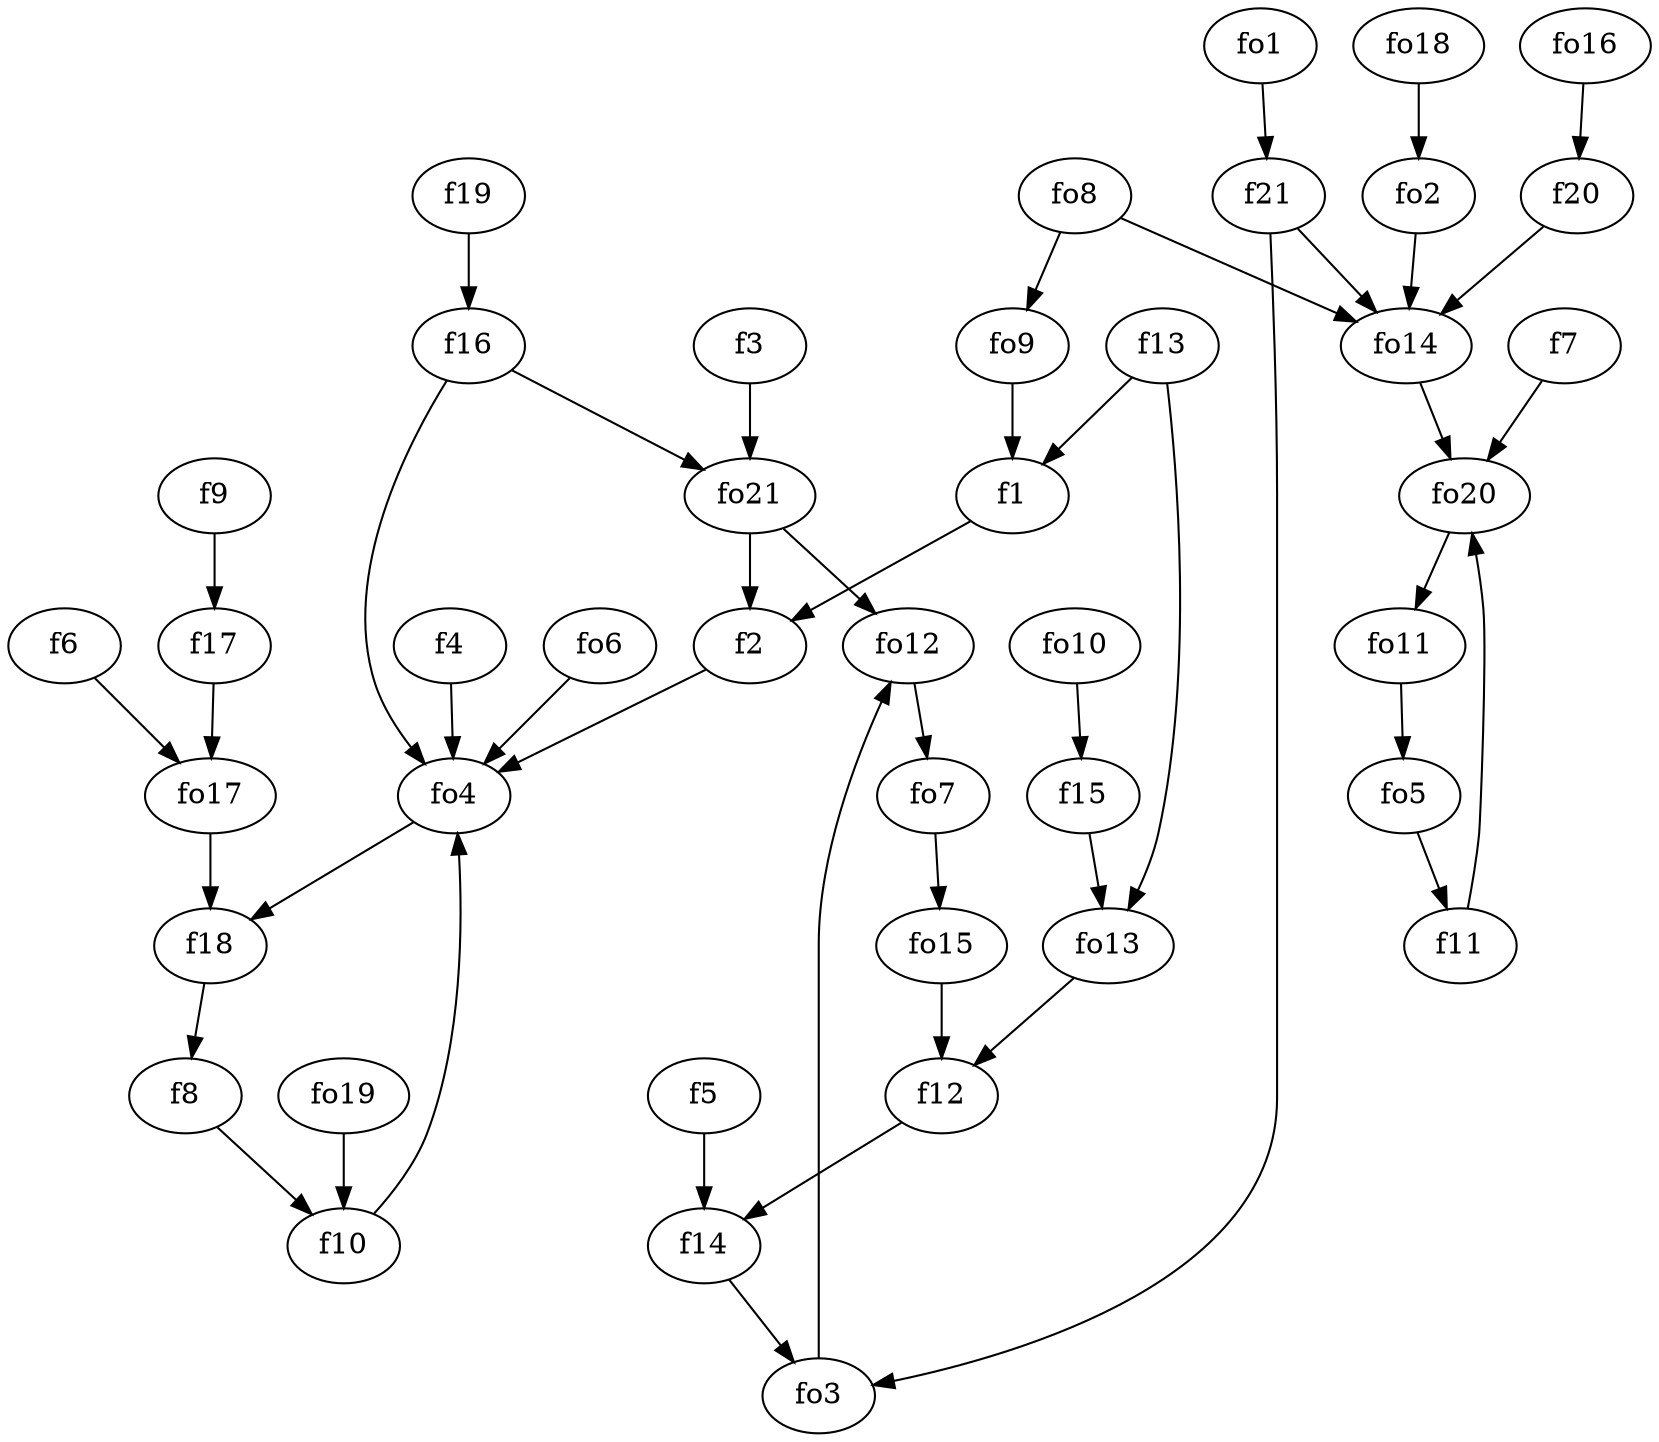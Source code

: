 strict digraph  {
f1;
f2;
f3;
f4;
f5;
f6;
f7;
f8;
f9;
f10;
f11;
f12;
f13;
f14;
f15;
f16;
f17;
f18;
f19;
f20;
f21;
fo1;
fo2;
fo3;
fo4;
fo5;
fo6;
fo7;
fo8;
fo9;
fo10;
fo11;
fo12;
fo13;
fo14;
fo15;
fo16;
fo17;
fo18;
fo19;
fo20;
fo21;
f1 -> f2  [weight=2];
f2 -> fo4  [weight=2];
f3 -> fo21  [weight=2];
f4 -> fo4  [weight=2];
f5 -> f14  [weight=2];
f6 -> fo17  [weight=2];
f7 -> fo20  [weight=2];
f8 -> f10  [weight=2];
f9 -> f17  [weight=2];
f10 -> fo4  [weight=2];
f11 -> fo20  [weight=2];
f12 -> f14  [weight=2];
f13 -> f1  [weight=2];
f13 -> fo13  [weight=2];
f14 -> fo3  [weight=2];
f15 -> fo13  [weight=2];
f16 -> fo21  [weight=2];
f16 -> fo4  [weight=2];
f17 -> fo17  [weight=2];
f18 -> f8  [weight=2];
f19 -> f16  [weight=2];
f20 -> fo14  [weight=2];
f21 -> fo3  [weight=2];
f21 -> fo14  [weight=2];
fo1 -> f21  [weight=2];
fo2 -> fo14  [weight=2];
fo3 -> fo12  [weight=2];
fo4 -> f18  [weight=2];
fo5 -> f11  [weight=2];
fo6 -> fo4  [weight=2];
fo7 -> fo15  [weight=2];
fo8 -> fo9  [weight=2];
fo8 -> fo14  [weight=2];
fo9 -> f1  [weight=2];
fo10 -> f15  [weight=2];
fo11 -> fo5  [weight=2];
fo12 -> fo7  [weight=2];
fo13 -> f12  [weight=2];
fo14 -> fo20  [weight=2];
fo15 -> f12  [weight=2];
fo16 -> f20  [weight=2];
fo17 -> f18  [weight=2];
fo18 -> fo2  [weight=2];
fo19 -> f10  [weight=2];
fo20 -> fo11  [weight=2];
fo21 -> fo12  [weight=2];
fo21 -> f2  [weight=2];
}
